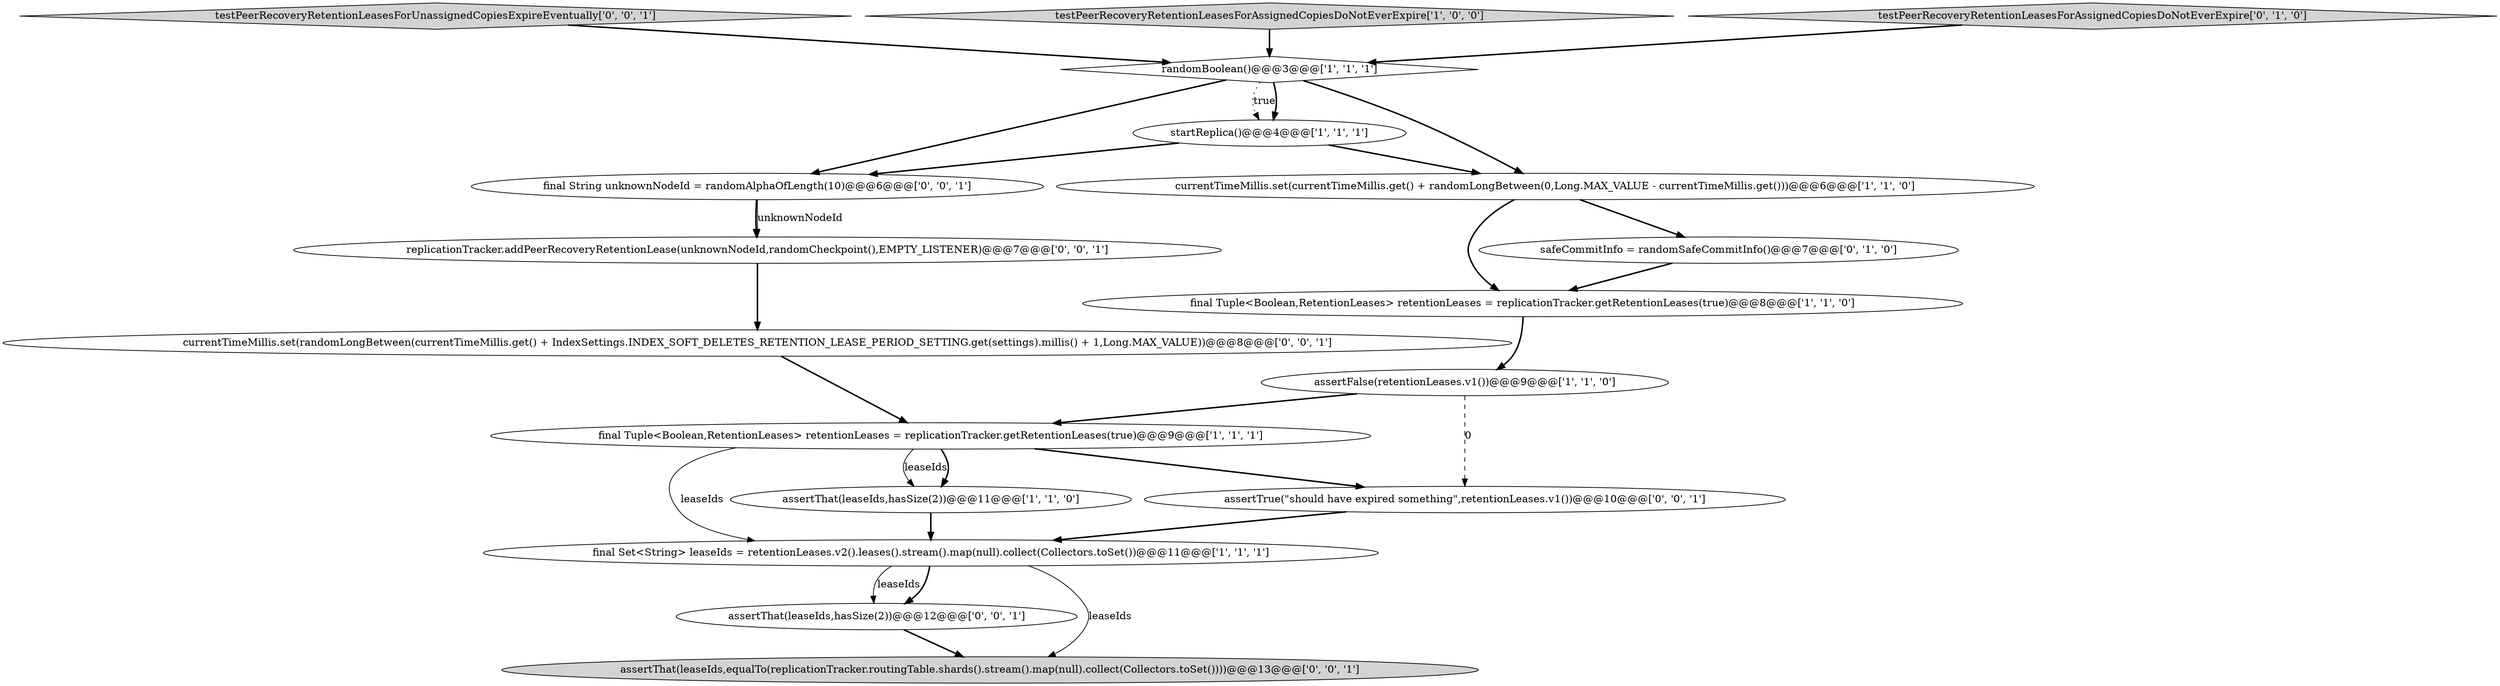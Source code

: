 digraph {
6 [style = filled, label = "assertFalse(retentionLeases.v1())@@@9@@@['1', '1', '0']", fillcolor = white, shape = ellipse image = "AAA0AAABBB1BBB"];
14 [style = filled, label = "testPeerRecoveryRetentionLeasesForUnassignedCopiesExpireEventually['0', '0', '1']", fillcolor = lightgray, shape = diamond image = "AAA0AAABBB3BBB"];
1 [style = filled, label = "testPeerRecoveryRetentionLeasesForAssignedCopiesDoNotEverExpire['1', '0', '0']", fillcolor = lightgray, shape = diamond image = "AAA0AAABBB1BBB"];
12 [style = filled, label = "assertTrue(\"should have expired something\",retentionLeases.v1())@@@10@@@['0', '0', '1']", fillcolor = white, shape = ellipse image = "AAA0AAABBB3BBB"];
16 [style = filled, label = "replicationTracker.addPeerRecoveryRetentionLease(unknownNodeId,randomCheckpoint(),EMPTY_LISTENER)@@@7@@@['0', '0', '1']", fillcolor = white, shape = ellipse image = "AAA0AAABBB3BBB"];
7 [style = filled, label = "final Set<String> leaseIds = retentionLeases.v2().leases().stream().map(null).collect(Collectors.toSet())@@@11@@@['1', '1', '1']", fillcolor = white, shape = ellipse image = "AAA0AAABBB1BBB"];
8 [style = filled, label = "final Tuple<Boolean,RetentionLeases> retentionLeases = replicationTracker.getRetentionLeases(true)@@@8@@@['1', '1', '0']", fillcolor = white, shape = ellipse image = "AAA0AAABBB1BBB"];
17 [style = filled, label = "currentTimeMillis.set(randomLongBetween(currentTimeMillis.get() + IndexSettings.INDEX_SOFT_DELETES_RETENTION_LEASE_PERIOD_SETTING.get(settings).millis() + 1,Long.MAX_VALUE))@@@8@@@['0', '0', '1']", fillcolor = white, shape = ellipse image = "AAA0AAABBB3BBB"];
11 [style = filled, label = "final String unknownNodeId = randomAlphaOfLength(10)@@@6@@@['0', '0', '1']", fillcolor = white, shape = ellipse image = "AAA0AAABBB3BBB"];
15 [style = filled, label = "assertThat(leaseIds,hasSize(2))@@@12@@@['0', '0', '1']", fillcolor = white, shape = ellipse image = "AAA0AAABBB3BBB"];
3 [style = filled, label = "startReplica()@@@4@@@['1', '1', '1']", fillcolor = white, shape = ellipse image = "AAA0AAABBB1BBB"];
0 [style = filled, label = "randomBoolean()@@@3@@@['1', '1', '1']", fillcolor = white, shape = diamond image = "AAA0AAABBB1BBB"];
13 [style = filled, label = "assertThat(leaseIds,equalTo(replicationTracker.routingTable.shards().stream().map(null).collect(Collectors.toSet())))@@@13@@@['0', '0', '1']", fillcolor = lightgray, shape = ellipse image = "AAA0AAABBB3BBB"];
10 [style = filled, label = "testPeerRecoveryRetentionLeasesForAssignedCopiesDoNotEverExpire['0', '1', '0']", fillcolor = lightgray, shape = diamond image = "AAA0AAABBB2BBB"];
4 [style = filled, label = "assertThat(leaseIds,hasSize(2))@@@11@@@['1', '1', '0']", fillcolor = white, shape = ellipse image = "AAA0AAABBB1BBB"];
2 [style = filled, label = "currentTimeMillis.set(currentTimeMillis.get() + randomLongBetween(0,Long.MAX_VALUE - currentTimeMillis.get()))@@@6@@@['1', '1', '0']", fillcolor = white, shape = ellipse image = "AAA0AAABBB1BBB"];
5 [style = filled, label = "final Tuple<Boolean,RetentionLeases> retentionLeases = replicationTracker.getRetentionLeases(true)@@@9@@@['1', '1', '1']", fillcolor = white, shape = ellipse image = "AAA0AAABBB1BBB"];
9 [style = filled, label = "safeCommitInfo = randomSafeCommitInfo()@@@7@@@['0', '1', '0']", fillcolor = white, shape = ellipse image = "AAA1AAABBB2BBB"];
12->7 [style = bold, label=""];
3->11 [style = bold, label=""];
4->7 [style = bold, label=""];
7->13 [style = solid, label="leaseIds"];
3->2 [style = bold, label=""];
7->15 [style = solid, label="leaseIds"];
5->4 [style = solid, label="leaseIds"];
0->3 [style = dotted, label="true"];
14->0 [style = bold, label=""];
0->3 [style = bold, label=""];
8->6 [style = bold, label=""];
11->16 [style = bold, label=""];
0->11 [style = bold, label=""];
5->4 [style = bold, label=""];
2->8 [style = bold, label=""];
2->9 [style = bold, label=""];
6->12 [style = dashed, label="0"];
11->16 [style = solid, label="unknownNodeId"];
15->13 [style = bold, label=""];
6->5 [style = bold, label=""];
5->7 [style = solid, label="leaseIds"];
5->12 [style = bold, label=""];
7->15 [style = bold, label=""];
16->17 [style = bold, label=""];
0->2 [style = bold, label=""];
9->8 [style = bold, label=""];
17->5 [style = bold, label=""];
10->0 [style = bold, label=""];
1->0 [style = bold, label=""];
}
